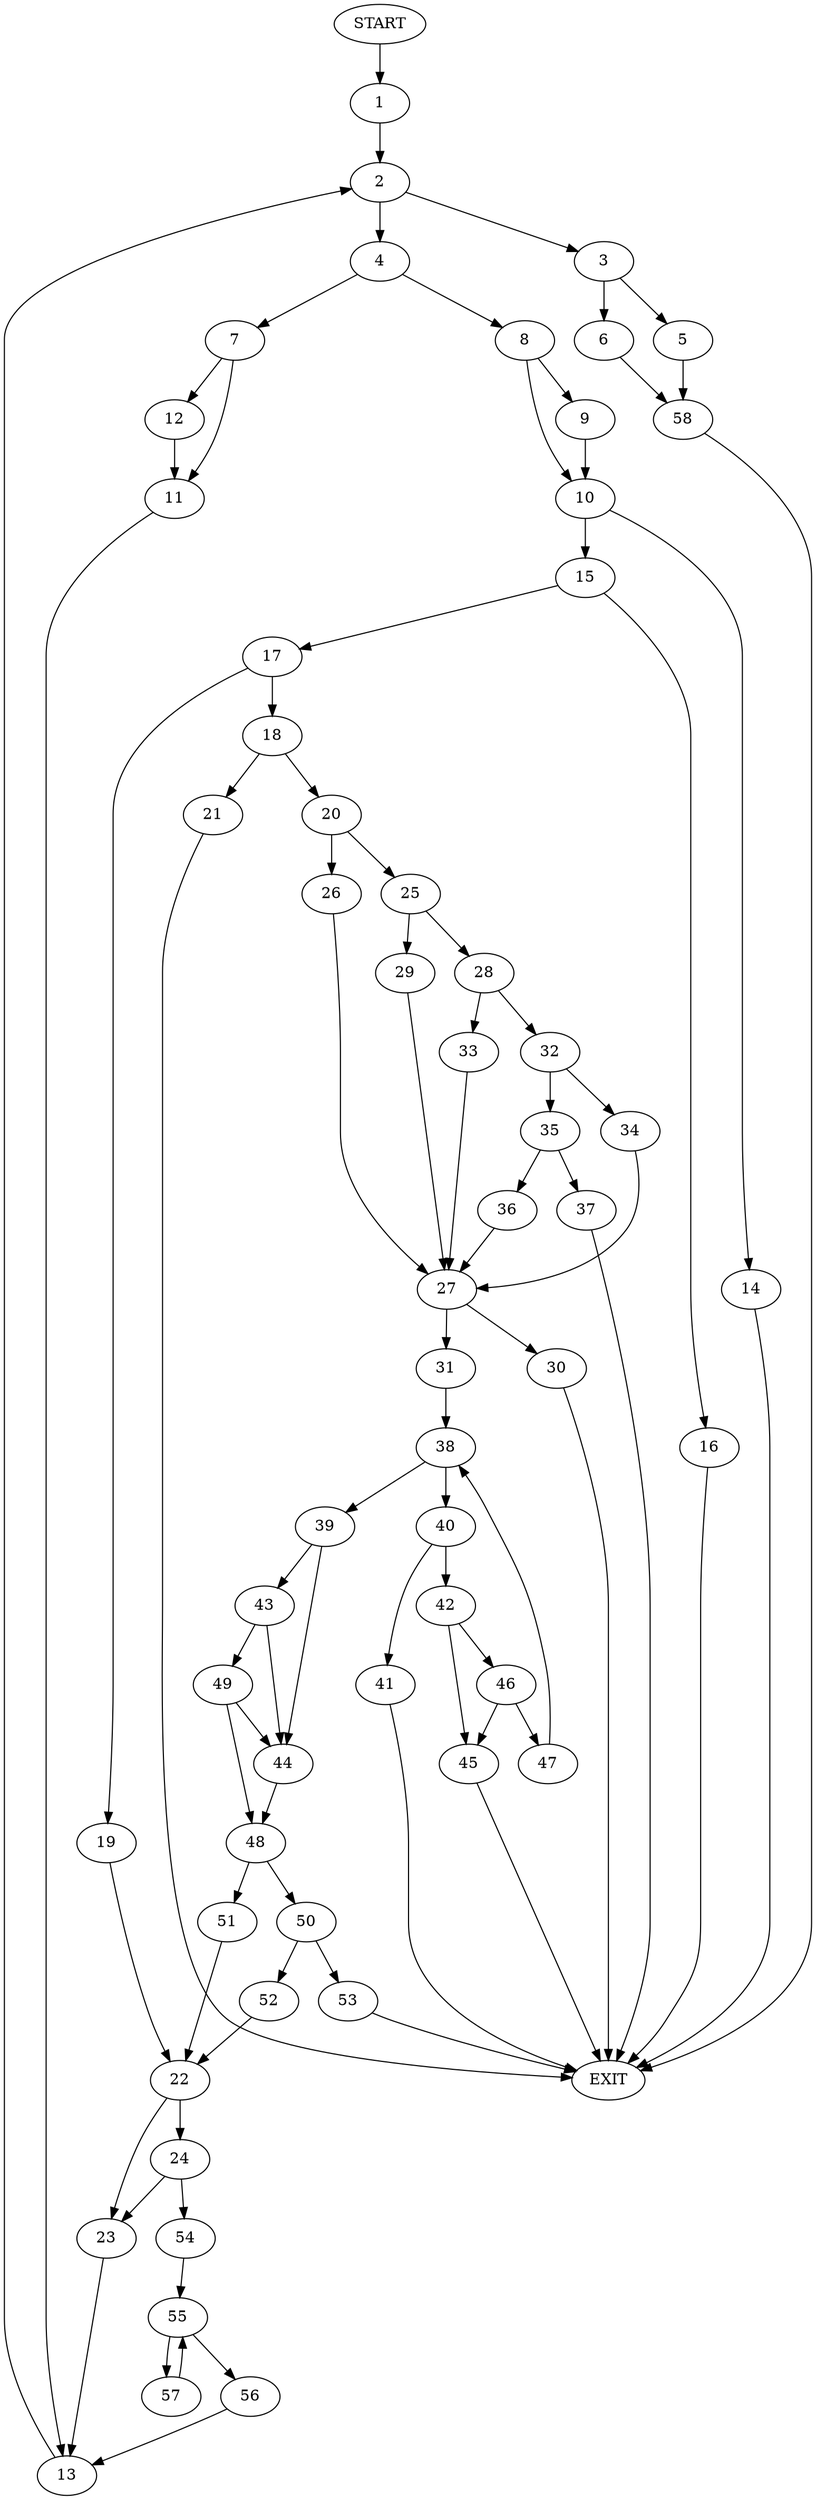 digraph {
0 [label="START"]
59 [label="EXIT"]
0 -> 1
1 -> 2
2 -> 3
2 -> 4
3 -> 5
3 -> 6
4 -> 7
4 -> 8
8 -> 9
8 -> 10
7 -> 11
7 -> 12
11 -> 13
12 -> 11
13 -> 2
9 -> 10
10 -> 14
10 -> 15
14 -> 59
15 -> 16
15 -> 17
16 -> 59
17 -> 18
17 -> 19
18 -> 20
18 -> 21
19 -> 22
22 -> 23
22 -> 24
21 -> 59
20 -> 25
20 -> 26
26 -> 27
25 -> 28
25 -> 29
27 -> 30
27 -> 31
29 -> 27
28 -> 32
28 -> 33
32 -> 34
32 -> 35
33 -> 27
34 -> 27
35 -> 36
35 -> 37
37 -> 59
36 -> 27
30 -> 59
31 -> 38
38 -> 39
38 -> 40
40 -> 41
40 -> 42
39 -> 43
39 -> 44
41 -> 59
42 -> 45
42 -> 46
46 -> 47
46 -> 45
45 -> 59
47 -> 38
44 -> 48
43 -> 49
43 -> 44
49 -> 48
49 -> 44
48 -> 50
48 -> 51
50 -> 52
50 -> 53
51 -> 22
52 -> 22
53 -> 59
24 -> 54
24 -> 23
23 -> 13
54 -> 55
55 -> 56
55 -> 57
57 -> 55
56 -> 13
6 -> 58
5 -> 58
58 -> 59
}
